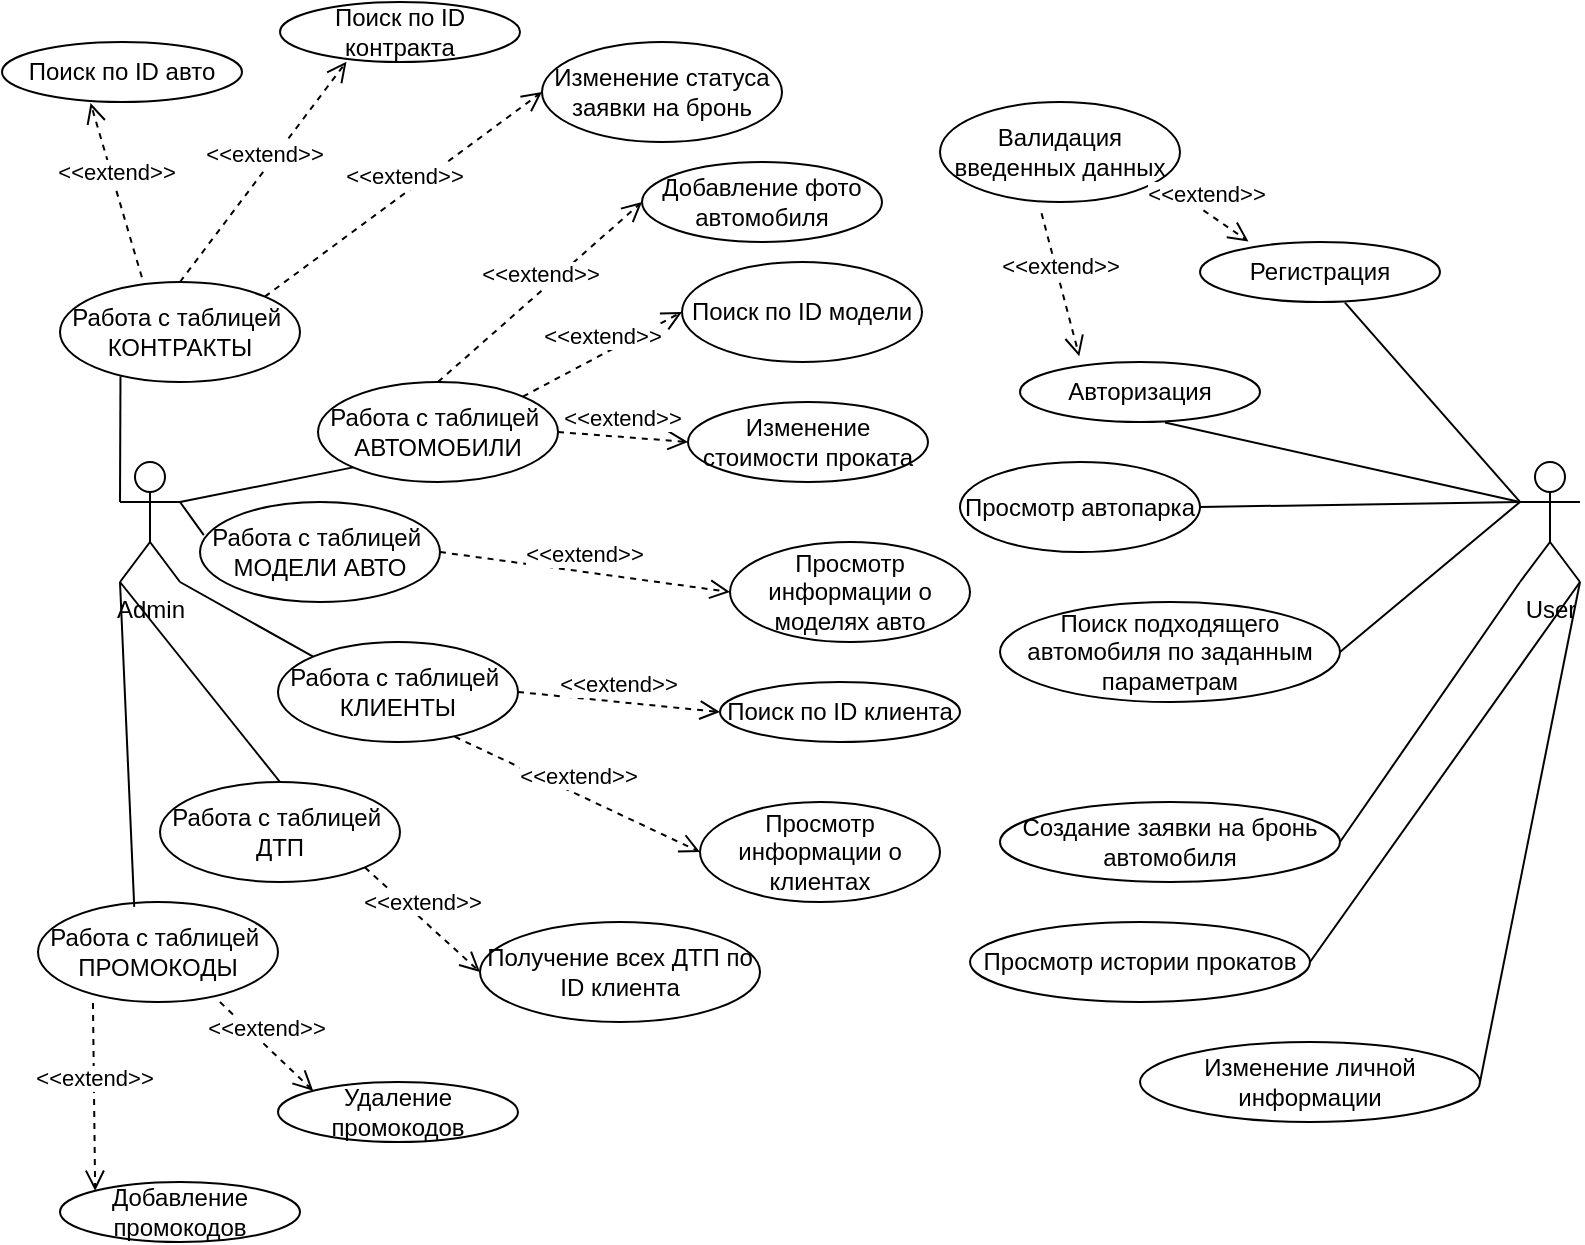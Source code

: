 <mxfile version="18.1.3" type="device"><diagram id="QtegAqeUIoVAQj2u7ZCm" name="Page-1"><mxGraphModel dx="1221" dy="681" grid="1" gridSize="10" guides="1" tooltips="1" connect="1" arrows="1" fold="1" page="1" pageScale="1" pageWidth="827" pageHeight="1169" math="0" shadow="0"><root><mxCell id="0"/><mxCell id="1" parent="0"/><mxCell id="JGnGWxUOP6OdaFUnLwOf-1" value="Admin" style="shape=umlActor;verticalLabelPosition=bottom;verticalAlign=top;html=1;outlineConnect=0;fillColor=#FFFFFF;" vertex="1" parent="1"><mxGeometry x="78" y="280" width="30" height="60" as="geometry"/></mxCell><mxCell id="JGnGWxUOP6OdaFUnLwOf-2" value="" style="endArrow=none;html=1;rounded=0;exitX=0;exitY=1;exitDx=0;exitDy=0;exitPerimeter=0;fillColor=#FFFFFF;entryX=0.5;entryY=0;entryDx=0;entryDy=0;" edge="1" parent="1" source="JGnGWxUOP6OdaFUnLwOf-1" target="JGnGWxUOP6OdaFUnLwOf-40"><mxGeometry width="50" height="50" relative="1" as="geometry"><mxPoint x="108" y="440" as="sourcePoint"/><mxPoint x="178" y="460" as="targetPoint"/></mxGeometry></mxCell><mxCell id="JGnGWxUOP6OdaFUnLwOf-3" value="Работа с таблицей&amp;nbsp;&lt;br&gt;КОНТРАКТЫ" style="ellipse;whiteSpace=wrap;html=1;fillColor=#FFFFFF;" vertex="1" parent="1"><mxGeometry x="48" y="190" width="120" height="50" as="geometry"/></mxCell><mxCell id="JGnGWxUOP6OdaFUnLwOf-4" value="&amp;lt;&amp;lt;extend&amp;gt;&amp;gt;" style="html=1;verticalAlign=bottom;endArrow=open;dashed=1;endSize=8;rounded=0;fillColor=#FFFFFF;exitX=0.341;exitY=-0.048;exitDx=0;exitDy=0;exitPerimeter=0;entryX=0.369;entryY=1.018;entryDx=0;entryDy=0;entryPerimeter=0;" edge="1" parent="1" source="JGnGWxUOP6OdaFUnLwOf-3" target="JGnGWxUOP6OdaFUnLwOf-5"><mxGeometry relative="1" as="geometry"><mxPoint x="78" y="170" as="sourcePoint"/><mxPoint x="59" y="110" as="targetPoint"/></mxGeometry></mxCell><mxCell id="JGnGWxUOP6OdaFUnLwOf-5" value="Поиск по ID авто" style="ellipse;whiteSpace=wrap;html=1;fillColor=#FFFFFF;" vertex="1" parent="1"><mxGeometry x="19" y="70" width="120" height="30" as="geometry"/></mxCell><mxCell id="JGnGWxUOP6OdaFUnLwOf-6" value="&amp;lt;&amp;lt;extend&amp;gt;&amp;gt;" style="html=1;verticalAlign=bottom;endArrow=open;dashed=1;endSize=8;rounded=0;exitX=1;exitY=0;exitDx=0;exitDy=0;entryX=0;entryY=0.5;entryDx=0;entryDy=0;fillColor=#FFFFFF;" edge="1" parent="1" source="JGnGWxUOP6OdaFUnLwOf-3" target="JGnGWxUOP6OdaFUnLwOf-7"><mxGeometry relative="1" as="geometry"><mxPoint x="248" y="300" as="sourcePoint"/><mxPoint x="308" y="255" as="targetPoint"/></mxGeometry></mxCell><mxCell id="JGnGWxUOP6OdaFUnLwOf-7" value="Изменение статуса заявки на бронь" style="ellipse;whiteSpace=wrap;html=1;fillColor=#FFFFFF;" vertex="1" parent="1"><mxGeometry x="289" y="70" width="120" height="50" as="geometry"/></mxCell><mxCell id="JGnGWxUOP6OdaFUnLwOf-11" value="" style="endArrow=none;html=1;rounded=0;exitX=1;exitY=0.333;exitDx=0;exitDy=0;exitPerimeter=0;fillColor=#FFFFFF;entryX=0;entryY=1;entryDx=0;entryDy=0;" edge="1" target="JGnGWxUOP6OdaFUnLwOf-12" parent="1" source="JGnGWxUOP6OdaFUnLwOf-1"><mxGeometry width="50" height="50" relative="1" as="geometry"><mxPoint x="298.0" y="450" as="sourcePoint"/><mxPoint x="368" y="390" as="targetPoint"/></mxGeometry></mxCell><mxCell id="JGnGWxUOP6OdaFUnLwOf-12" value="Работа с таблицей&amp;nbsp;&lt;br&gt;АВТОМОБИЛИ" style="ellipse;whiteSpace=wrap;html=1;fillColor=#FFFFFF;" vertex="1" parent="1"><mxGeometry x="177" y="240" width="120" height="50" as="geometry"/></mxCell><mxCell id="JGnGWxUOP6OdaFUnLwOf-13" value="&amp;lt;&amp;lt;extend&amp;gt;&amp;gt;" style="html=1;verticalAlign=bottom;endArrow=open;dashed=1;endSize=8;rounded=0;entryX=0;entryY=0.5;entryDx=0;entryDy=0;fillColor=#FFFFFF;exitX=0.5;exitY=0;exitDx=0;exitDy=0;" edge="1" source="JGnGWxUOP6OdaFUnLwOf-12" target="JGnGWxUOP6OdaFUnLwOf-14" parent="1"><mxGeometry relative="1" as="geometry"><mxPoint x="238" y="180" as="sourcePoint"/><mxPoint x="498" y="350" as="targetPoint"/></mxGeometry></mxCell><mxCell id="JGnGWxUOP6OdaFUnLwOf-14" value="Добавление фото автомобиля" style="ellipse;whiteSpace=wrap;html=1;fillColor=#FFFFFF;" vertex="1" parent="1"><mxGeometry x="339" y="130" width="120" height="40" as="geometry"/></mxCell><mxCell id="JGnGWxUOP6OdaFUnLwOf-15" value="&amp;lt;&amp;lt;extend&amp;gt;&amp;gt;" style="html=1;verticalAlign=bottom;endArrow=open;dashed=1;endSize=8;rounded=0;entryX=0;entryY=0.5;entryDx=0;entryDy=0;fillColor=#FFFFFF;exitX=1;exitY=0;exitDx=0;exitDy=0;" edge="1" source="JGnGWxUOP6OdaFUnLwOf-12" target="JGnGWxUOP6OdaFUnLwOf-16" parent="1"><mxGeometry relative="1" as="geometry"><mxPoint x="268" y="230" as="sourcePoint"/><mxPoint x="498" y="405" as="targetPoint"/></mxGeometry></mxCell><mxCell id="JGnGWxUOP6OdaFUnLwOf-16" value="Поиск по ID модели" style="ellipse;whiteSpace=wrap;html=1;fillColor=#FFFFFF;" vertex="1" parent="1"><mxGeometry x="359" y="180" width="120" height="50" as="geometry"/></mxCell><mxCell id="JGnGWxUOP6OdaFUnLwOf-17" value="&amp;lt;&amp;lt;extend&amp;gt;&amp;gt;" style="html=1;verticalAlign=bottom;endArrow=open;dashed=1;endSize=8;rounded=0;entryX=0;entryY=0.5;entryDx=0;entryDy=0;fillColor=#FFFFFF;exitX=1;exitY=0.5;exitDx=0;exitDy=0;" edge="1" source="JGnGWxUOP6OdaFUnLwOf-12" parent="1" target="JGnGWxUOP6OdaFUnLwOf-18"><mxGeometry relative="1" as="geometry"><mxPoint x="328" y="260" as="sourcePoint"/><mxPoint x="408" y="355" as="targetPoint"/></mxGeometry></mxCell><mxCell id="JGnGWxUOP6OdaFUnLwOf-18" value="Изменение стоимости проката" style="ellipse;whiteSpace=wrap;html=1;fillColor=#FFFFFF;" vertex="1" parent="1"><mxGeometry x="362" y="250" width="120" height="40" as="geometry"/></mxCell><mxCell id="JGnGWxUOP6OdaFUnLwOf-20" value="" style="endArrow=none;html=1;rounded=0;exitX=1;exitY=0.333;exitDx=0;exitDy=0;exitPerimeter=0;fillColor=#FFFFFF;entryX=0.016;entryY=0.331;entryDx=0;entryDy=0;entryPerimeter=0;" edge="1" target="JGnGWxUOP6OdaFUnLwOf-21" parent="1" source="JGnGWxUOP6OdaFUnLwOf-1"><mxGeometry width="50" height="50" relative="1" as="geometry"><mxPoint x="138" y="430" as="sourcePoint"/><mxPoint x="398" y="520" as="targetPoint"/></mxGeometry></mxCell><mxCell id="JGnGWxUOP6OdaFUnLwOf-21" value="Работа с таблицей&amp;nbsp;&lt;br&gt;МОДЕЛИ АВТО" style="ellipse;whiteSpace=wrap;html=1;fillColor=#FFFFFF;" vertex="1" parent="1"><mxGeometry x="118" y="300" width="120" height="50" as="geometry"/></mxCell><mxCell id="JGnGWxUOP6OdaFUnLwOf-24" value="&amp;lt;&amp;lt;extend&amp;gt;&amp;gt;" style="html=1;verticalAlign=bottom;endArrow=open;dashed=1;endSize=8;rounded=0;entryX=0;entryY=0.5;entryDx=0;entryDy=0;fillColor=#FFFFFF;exitX=1;exitY=0.5;exitDx=0;exitDy=0;" edge="1" source="JGnGWxUOP6OdaFUnLwOf-21" target="JGnGWxUOP6OdaFUnLwOf-25" parent="1"><mxGeometry relative="1" as="geometry"><mxPoint x="228" y="335" as="sourcePoint"/><mxPoint x="528" y="535" as="targetPoint"/></mxGeometry></mxCell><mxCell id="JGnGWxUOP6OdaFUnLwOf-25" value="Просмотр информации о моделях авто" style="ellipse;whiteSpace=wrap;html=1;fillColor=#FFFFFF;" vertex="1" parent="1"><mxGeometry x="383" y="320" width="120" height="50" as="geometry"/></mxCell><mxCell id="JGnGWxUOP6OdaFUnLwOf-30" value="" style="endArrow=none;html=1;rounded=0;exitX=1;exitY=1;exitDx=0;exitDy=0;exitPerimeter=0;fillColor=#FFFFFF;entryX=0;entryY=0;entryDx=0;entryDy=0;" edge="1" target="JGnGWxUOP6OdaFUnLwOf-31" parent="1" source="JGnGWxUOP6OdaFUnLwOf-1"><mxGeometry width="50" height="50" relative="1" as="geometry"><mxPoint x="213" y="585" as="sourcePoint"/><mxPoint x="473" y="675" as="targetPoint"/></mxGeometry></mxCell><mxCell id="JGnGWxUOP6OdaFUnLwOf-31" value="Работа с таблицей&amp;nbsp;&lt;br&gt;КЛИЕНТЫ" style="ellipse;whiteSpace=wrap;html=1;fillColor=#FFFFFF;" vertex="1" parent="1"><mxGeometry x="157" y="370" width="120" height="50" as="geometry"/></mxCell><mxCell id="JGnGWxUOP6OdaFUnLwOf-32" value="&amp;lt;&amp;lt;extend&amp;gt;&amp;gt;" style="html=1;verticalAlign=bottom;endArrow=open;dashed=1;endSize=8;rounded=0;entryX=0;entryY=0.5;entryDx=0;entryDy=0;fillColor=#FFFFFF;exitX=1;exitY=0.5;exitDx=0;exitDy=0;" edge="1" source="JGnGWxUOP6OdaFUnLwOf-31" target="JGnGWxUOP6OdaFUnLwOf-33" parent="1"><mxGeometry relative="1" as="geometry"><mxPoint x="298" y="400" as="sourcePoint"/><mxPoint x="603" y="635" as="targetPoint"/></mxGeometry></mxCell><mxCell id="JGnGWxUOP6OdaFUnLwOf-34" value="&amp;lt;&amp;lt;extend&amp;gt;&amp;gt;" style="html=1;verticalAlign=bottom;endArrow=open;dashed=1;endSize=8;rounded=0;exitX=0.736;exitY=0.947;exitDx=0;exitDy=0;entryX=0;entryY=0.5;entryDx=0;entryDy=0;exitPerimeter=0;fillColor=#FFFFFF;" edge="1" source="JGnGWxUOP6OdaFUnLwOf-31" target="JGnGWxUOP6OdaFUnLwOf-35" parent="1"><mxGeometry relative="1" as="geometry"><mxPoint x="543" y="735" as="sourcePoint"/><mxPoint x="603" y="690" as="targetPoint"/></mxGeometry></mxCell><mxCell id="JGnGWxUOP6OdaFUnLwOf-35" value="Просмотр информации о клиентах" style="ellipse;whiteSpace=wrap;html=1;fillColor=#FFFFFF;" vertex="1" parent="1"><mxGeometry x="368" y="450" width="120" height="50" as="geometry"/></mxCell><mxCell id="JGnGWxUOP6OdaFUnLwOf-33" value="Поиск по ID клиента" style="ellipse;whiteSpace=wrap;html=1;fillColor=#FFFFFF;" vertex="1" parent="1"><mxGeometry x="378" y="390" width="120" height="30" as="geometry"/></mxCell><mxCell id="JGnGWxUOP6OdaFUnLwOf-40" value="Работа с таблицей&amp;nbsp;&lt;br&gt;ДТП" style="ellipse;whiteSpace=wrap;html=1;fillColor=#FFFFFF;" vertex="1" parent="1"><mxGeometry x="98" y="440" width="120" height="50" as="geometry"/></mxCell><mxCell id="JGnGWxUOP6OdaFUnLwOf-45" value="&amp;lt;&amp;lt;extend&amp;gt;&amp;gt;" style="html=1;verticalAlign=bottom;endArrow=open;dashed=1;endSize=8;rounded=0;entryX=0;entryY=0.5;entryDx=0;entryDy=0;fillColor=#FFFFFF;exitX=1;exitY=1;exitDx=0;exitDy=0;" edge="1" source="JGnGWxUOP6OdaFUnLwOf-40" parent="1" target="JGnGWxUOP6OdaFUnLwOf-46"><mxGeometry relative="1" as="geometry"><mxPoint x="678" y="555" as="sourcePoint"/><mxPoint x="248" y="600" as="targetPoint"/></mxGeometry></mxCell><mxCell id="JGnGWxUOP6OdaFUnLwOf-46" value="Получение всех ДТП по ID клиента" style="ellipse;whiteSpace=wrap;html=1;fillColor=#FFFFFF;" vertex="1" parent="1"><mxGeometry x="258" y="510" width="140" height="50" as="geometry"/></mxCell><mxCell id="JGnGWxUOP6OdaFUnLwOf-48" value="" style="endArrow=none;html=1;rounded=0;exitX=0;exitY=0.333;exitDx=0;exitDy=0;exitPerimeter=0;entryX=0.252;entryY=0.942;entryDx=0;entryDy=0;entryPerimeter=0;fillColor=#FFFFFF;" edge="1" parent="1" source="JGnGWxUOP6OdaFUnLwOf-1" target="JGnGWxUOP6OdaFUnLwOf-3"><mxGeometry width="50" height="50" relative="1" as="geometry"><mxPoint x="118" y="310" as="sourcePoint"/><mxPoint x="161.669" y="285.896" as="targetPoint"/></mxGeometry></mxCell><mxCell id="JGnGWxUOP6OdaFUnLwOf-50" value="Работа с таблицей&amp;nbsp;&lt;br&gt;ПРОМОКОДЫ" style="ellipse;whiteSpace=wrap;html=1;fillColor=#FFFFFF;" vertex="1" parent="1"><mxGeometry x="37" y="500" width="120" height="50" as="geometry"/></mxCell><mxCell id="JGnGWxUOP6OdaFUnLwOf-51" value="&amp;lt;&amp;lt;extend&amp;gt;&amp;gt;" style="html=1;verticalAlign=bottom;endArrow=open;dashed=1;endSize=8;rounded=0;entryX=0;entryY=0;entryDx=0;entryDy=0;exitX=0.229;exitY=1.009;exitDx=0;exitDy=0;exitPerimeter=0;fillColor=#FFFFFF;" edge="1" source="JGnGWxUOP6OdaFUnLwOf-50" target="JGnGWxUOP6OdaFUnLwOf-52" parent="1"><mxGeometry relative="1" as="geometry"><mxPoint x="468" y="410" as="sourcePoint"/><mxPoint x="708" y="420" as="targetPoint"/></mxGeometry></mxCell><mxCell id="JGnGWxUOP6OdaFUnLwOf-52" value="Добавление промокодов" style="ellipse;whiteSpace=wrap;html=1;fillColor=#FFFFFF;" vertex="1" parent="1"><mxGeometry x="48" y="640" width="120" height="30" as="geometry"/></mxCell><mxCell id="JGnGWxUOP6OdaFUnLwOf-53" value="&amp;lt;&amp;lt;extend&amp;gt;&amp;gt;" style="html=1;verticalAlign=bottom;endArrow=open;dashed=1;endSize=8;rounded=0;exitX=0.758;exitY=1;exitDx=0;exitDy=0;exitPerimeter=0;entryX=0;entryY=0;entryDx=0;entryDy=0;fillColor=#FFFFFF;" edge="1" source="JGnGWxUOP6OdaFUnLwOf-50" parent="1" target="JGnGWxUOP6OdaFUnLwOf-56"><mxGeometry relative="1" as="geometry"><mxPoint x="648" y="520" as="sourcePoint"/><mxPoint x="158" y="580" as="targetPoint"/></mxGeometry></mxCell><mxCell id="JGnGWxUOP6OdaFUnLwOf-55" value="" style="endArrow=none;html=1;rounded=0;entryX=0;entryY=1;entryDx=0;entryDy=0;entryPerimeter=0;exitX=0.401;exitY=0.049;exitDx=0;exitDy=0;exitPerimeter=0;fillColor=#FFFFFF;" edge="1" parent="1" source="JGnGWxUOP6OdaFUnLwOf-50" target="JGnGWxUOP6OdaFUnLwOf-1"><mxGeometry width="50" height="50" relative="1" as="geometry"><mxPoint x="78" y="480" as="sourcePoint"/><mxPoint x="88.24" y="247.1" as="targetPoint"/></mxGeometry></mxCell><mxCell id="JGnGWxUOP6OdaFUnLwOf-56" value="Удаление промокодов" style="ellipse;whiteSpace=wrap;html=1;fillColor=#FFFFFF;" vertex="1" parent="1"><mxGeometry x="157" y="590" width="120" height="30" as="geometry"/></mxCell><mxCell id="JGnGWxUOP6OdaFUnLwOf-59" value="User&lt;br&gt;" style="shape=umlActor;verticalLabelPosition=bottom;verticalAlign=top;html=1;outlineConnect=0;fillColor=#FFFFFF;" vertex="1" parent="1"><mxGeometry x="778" y="280" width="30" height="60" as="geometry"/></mxCell><mxCell id="JGnGWxUOP6OdaFUnLwOf-60" value="" style="endArrow=none;html=1;rounded=0;fillColor=#FFFFFF;entryX=0;entryY=0.333;entryDx=0;entryDy=0;entryPerimeter=0;exitX=0.604;exitY=1.01;exitDx=0;exitDy=0;exitPerimeter=0;" edge="1" parent="1" source="JGnGWxUOP6OdaFUnLwOf-61" target="JGnGWxUOP6OdaFUnLwOf-59"><mxGeometry width="50" height="50" relative="1" as="geometry"><mxPoint x="698" y="170" as="sourcePoint"/><mxPoint x="548" y="370" as="targetPoint"/></mxGeometry></mxCell><mxCell id="JGnGWxUOP6OdaFUnLwOf-61" value="Регистрация" style="ellipse;whiteSpace=wrap;html=1;fillColor=#FFFFFF;" vertex="1" parent="1"><mxGeometry x="618" y="170" width="120" height="30" as="geometry"/></mxCell><mxCell id="JGnGWxUOP6OdaFUnLwOf-62" value="" style="endArrow=none;html=1;rounded=0;fillColor=#FFFFFF;entryX=0;entryY=0.333;entryDx=0;entryDy=0;entryPerimeter=0;exitX=0.604;exitY=1.01;exitDx=0;exitDy=0;exitPerimeter=0;" edge="1" source="JGnGWxUOP6OdaFUnLwOf-63" parent="1" target="JGnGWxUOP6OdaFUnLwOf-59"><mxGeometry width="50" height="50" relative="1" as="geometry"><mxPoint x="668" y="220" as="sourcePoint"/><mxPoint x="748" y="350" as="targetPoint"/></mxGeometry></mxCell><mxCell id="JGnGWxUOP6OdaFUnLwOf-63" value="Авторизация" style="ellipse;whiteSpace=wrap;html=1;fillColor=#FFFFFF;" vertex="1" parent="1"><mxGeometry x="528" y="230" width="120" height="30" as="geometry"/></mxCell><mxCell id="JGnGWxUOP6OdaFUnLwOf-64" value="Валидация введенных данных" style="ellipse;whiteSpace=wrap;html=1;fillColor=#FFFFFF;" vertex="1" parent="1"><mxGeometry x="488" y="100" width="120" height="50" as="geometry"/></mxCell><mxCell id="JGnGWxUOP6OdaFUnLwOf-65" value="&amp;lt;&amp;lt;extend&amp;gt;&amp;gt;" style="html=1;verticalAlign=bottom;endArrow=open;dashed=1;endSize=8;rounded=0;exitX=0.933;exitY=0.811;exitDx=0;exitDy=0;entryX=0.202;entryY=-0.01;entryDx=0;entryDy=0;exitPerimeter=0;fillColor=#FFFFFF;entryPerimeter=0;" edge="1" parent="1" source="JGnGWxUOP6OdaFUnLwOf-64" target="JGnGWxUOP6OdaFUnLwOf-61"><mxGeometry relative="1" as="geometry"><mxPoint x="255.32" y="427.35" as="sourcePoint"/><mxPoint x="378" y="465" as="targetPoint"/></mxGeometry></mxCell><mxCell id="JGnGWxUOP6OdaFUnLwOf-66" value="&amp;lt;&amp;lt;extend&amp;gt;&amp;gt;" style="html=1;verticalAlign=bottom;endArrow=open;dashed=1;endSize=8;rounded=0;exitX=0.423;exitY=1.112;exitDx=0;exitDy=0;entryX=0.247;entryY=-0.096;entryDx=0;entryDy=0;exitPerimeter=0;fillColor=#FFFFFF;entryPerimeter=0;" edge="1" parent="1" source="JGnGWxUOP6OdaFUnLwOf-64" target="JGnGWxUOP6OdaFUnLwOf-63"><mxGeometry relative="1" as="geometry"><mxPoint x="609.96" y="150.55" as="sourcePoint"/><mxPoint x="652.24" y="179.7" as="targetPoint"/></mxGeometry></mxCell><mxCell id="JGnGWxUOP6OdaFUnLwOf-67" value="Поиск подходящего автомобиля по заданным параметрам" style="ellipse;whiteSpace=wrap;html=1;fillColor=#FFFFFF;" vertex="1" parent="1"><mxGeometry x="518" y="350" width="170" height="50" as="geometry"/></mxCell><mxCell id="JGnGWxUOP6OdaFUnLwOf-68" value="" style="endArrow=none;html=1;rounded=0;fillColor=#FFFFFF;entryX=0;entryY=0.333;entryDx=0;entryDy=0;entryPerimeter=0;exitX=1;exitY=0.5;exitDx=0;exitDy=0;" edge="1" parent="1" source="JGnGWxUOP6OdaFUnLwOf-67" target="JGnGWxUOP6OdaFUnLwOf-59"><mxGeometry width="50" height="50" relative="1" as="geometry"><mxPoint x="498" y="420" as="sourcePoint"/><mxPoint x="548" y="370" as="targetPoint"/></mxGeometry></mxCell><mxCell id="JGnGWxUOP6OdaFUnLwOf-69" value="Создание заявки на бронь&lt;br&gt;автомобиля" style="ellipse;whiteSpace=wrap;html=1;fillColor=#FFFFFF;" vertex="1" parent="1"><mxGeometry x="518" y="450" width="170" height="40" as="geometry"/></mxCell><mxCell id="JGnGWxUOP6OdaFUnLwOf-70" value="" style="endArrow=none;html=1;rounded=0;fillColor=#FFFFFF;exitX=1;exitY=0.5;exitDx=0;exitDy=0;entryX=0;entryY=1;entryDx=0;entryDy=0;entryPerimeter=0;" edge="1" source="JGnGWxUOP6OdaFUnLwOf-69" parent="1" target="JGnGWxUOP6OdaFUnLwOf-59"><mxGeometry width="50" height="50" relative="1" as="geometry"><mxPoint x="508" y="490" as="sourcePoint"/><mxPoint x="778" y="400" as="targetPoint"/></mxGeometry></mxCell><mxCell id="JGnGWxUOP6OdaFUnLwOf-71" value="Просмотр истории прокатов" style="ellipse;whiteSpace=wrap;html=1;fillColor=#FFFFFF;" vertex="1" parent="1"><mxGeometry x="503" y="510" width="170" height="40" as="geometry"/></mxCell><mxCell id="JGnGWxUOP6OdaFUnLwOf-72" value="" style="endArrow=none;html=1;rounded=0;fillColor=#FFFFFF;exitX=1;exitY=0.5;exitDx=0;exitDy=0;entryX=1;entryY=1;entryDx=0;entryDy=0;entryPerimeter=0;" edge="1" source="JGnGWxUOP6OdaFUnLwOf-71" parent="1" target="JGnGWxUOP6OdaFUnLwOf-59"><mxGeometry width="50" height="50" relative="1" as="geometry"><mxPoint x="528" y="565" as="sourcePoint"/><mxPoint x="798" y="415" as="targetPoint"/></mxGeometry></mxCell><mxCell id="JGnGWxUOP6OdaFUnLwOf-73" value="Просмотр автопарка" style="ellipse;whiteSpace=wrap;html=1;fillColor=#FFFFFF;" vertex="1" parent="1"><mxGeometry x="498" y="280" width="120" height="45" as="geometry"/></mxCell><mxCell id="JGnGWxUOP6OdaFUnLwOf-74" value="" style="endArrow=none;html=1;rounded=0;fillColor=#FFFFFF;exitX=1;exitY=0.5;exitDx=0;exitDy=0;entryX=0;entryY=0.333;entryDx=0;entryDy=0;entryPerimeter=0;" edge="1" source="JGnGWxUOP6OdaFUnLwOf-73" parent="1" target="JGnGWxUOP6OdaFUnLwOf-59"><mxGeometry width="50" height="50" relative="1" as="geometry"><mxPoint x="638" y="280" as="sourcePoint"/><mxPoint x="768" y="305" as="targetPoint"/></mxGeometry></mxCell><mxCell id="JGnGWxUOP6OdaFUnLwOf-75" value="Изменение личной информации" style="ellipse;whiteSpace=wrap;html=1;fillColor=#FFFFFF;" vertex="1" parent="1"><mxGeometry x="588" y="570" width="170" height="40" as="geometry"/></mxCell><mxCell id="JGnGWxUOP6OdaFUnLwOf-76" value="" style="endArrow=none;html=1;rounded=0;fillColor=#FFFFFF;exitX=1;exitY=0.5;exitDx=0;exitDy=0;entryX=1;entryY=1;entryDx=0;entryDy=0;entryPerimeter=0;" edge="1" source="JGnGWxUOP6OdaFUnLwOf-75" parent="1" target="JGnGWxUOP6OdaFUnLwOf-59"><mxGeometry width="50" height="50" relative="1" as="geometry"><mxPoint x="543" y="625" as="sourcePoint"/><mxPoint x="808" y="380" as="targetPoint"/></mxGeometry></mxCell><mxCell id="JGnGWxUOP6OdaFUnLwOf-77" value="Поиск по ID контракта" style="ellipse;whiteSpace=wrap;html=1;fillColor=#FFFFFF;" vertex="1" parent="1"><mxGeometry x="158" y="50" width="120" height="30" as="geometry"/></mxCell><mxCell id="JGnGWxUOP6OdaFUnLwOf-79" value="&amp;lt;&amp;lt;extend&amp;gt;&amp;gt;" style="html=1;verticalAlign=bottom;endArrow=open;dashed=1;endSize=8;rounded=0;fillColor=#FFFFFF;entryX=0.277;entryY=0.994;entryDx=0;entryDy=0;entryPerimeter=0;exitX=0.5;exitY=0;exitDx=0;exitDy=0;" edge="1" parent="1" source="JGnGWxUOP6OdaFUnLwOf-3" target="JGnGWxUOP6OdaFUnLwOf-77"><mxGeometry relative="1" as="geometry"><mxPoint x="119" y="170" as="sourcePoint"/><mxPoint x="73.28" y="110.54" as="targetPoint"/></mxGeometry></mxCell></root></mxGraphModel></diagram></mxfile>
